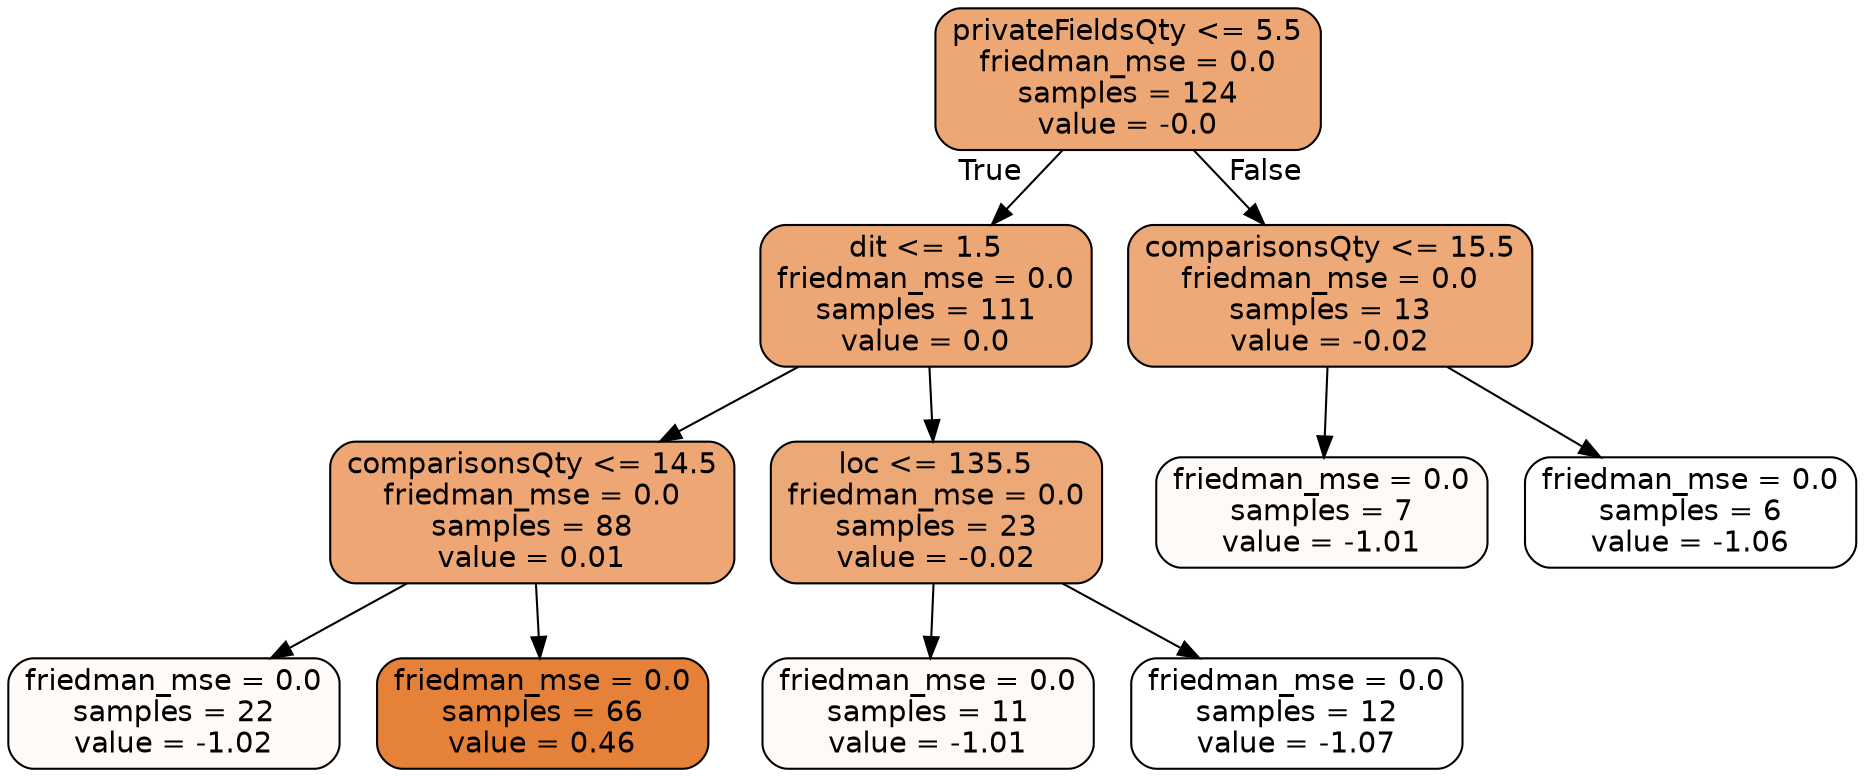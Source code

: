 digraph Tree {
node [shape=box, style="filled, rounded", color="black", fontname="helvetica"] ;
edge [fontname="helvetica"] ;
0 [label="privateFieldsQty <= 5.5\nfriedman_mse = 0.0\nsamples = 124\nvalue = -0.0", fillcolor="#eda775"] ;
1 [label="dit <= 1.5\nfriedman_mse = 0.0\nsamples = 111\nvalue = 0.0", fillcolor="#eda775"] ;
0 -> 1 [labeldistance=2.5, labelangle=45, headlabel="True"] ;
3 [label="comparisonsQty <= 14.5\nfriedman_mse = 0.0\nsamples = 88\nvalue = 0.01", fillcolor="#eda674"] ;
1 -> 3 ;
5 [label="friedman_mse = 0.0\nsamples = 22\nvalue = -1.02", fillcolor="#fefbf9"] ;
3 -> 5 ;
6 [label="friedman_mse = 0.0\nsamples = 66\nvalue = 0.46", fillcolor="#e58139"] ;
3 -> 6 ;
4 [label="loc <= 135.5\nfriedman_mse = 0.0\nsamples = 23\nvalue = -0.02", fillcolor="#eda877"] ;
1 -> 4 ;
9 [label="friedman_mse = 0.0\nsamples = 11\nvalue = -1.01", fillcolor="#fefaf7"] ;
4 -> 9 ;
10 [label="friedman_mse = 0.0\nsamples = 12\nvalue = -1.07", fillcolor="#ffffff"] ;
4 -> 10 ;
2 [label="comparisonsQty <= 15.5\nfriedman_mse = 0.0\nsamples = 13\nvalue = -0.02", fillcolor="#eda978"] ;
0 -> 2 [labeldistance=2.5, labelangle=-45, headlabel="False"] ;
7 [label="friedman_mse = 0.0\nsamples = 7\nvalue = -1.01", fillcolor="#fefaf7"] ;
2 -> 7 ;
8 [label="friedman_mse = 0.0\nsamples = 6\nvalue = -1.06", fillcolor="#fffffe"] ;
2 -> 8 ;
}